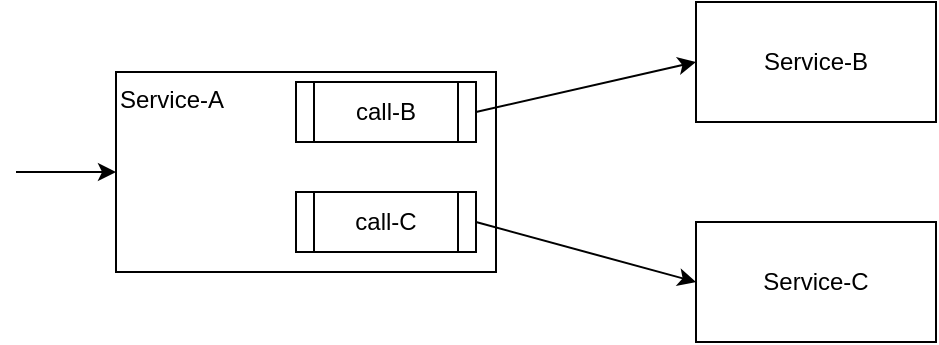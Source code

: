 <mxfile version="12.9.4" pages="3"><diagram id="dNtwd1IKADprjhsgV9ya" name="DS-no-circuit-breaker-applied"><mxGraphModel dx="1113" dy="549" grid="1" gridSize="10" guides="1" tooltips="1" connect="1" arrows="1" fold="1" page="1" pageScale="1" pageWidth="850" pageHeight="1100" math="0" shadow="0"><root><mxCell id="0"/><mxCell id="1" parent="0"/><mxCell id="fdPVWx2x6nYwUCfKojd8-3" value="Service-A" style="rounded=0;whiteSpace=wrap;html=1;align=left;verticalAlign=top;" vertex="1" parent="1"><mxGeometry x="170" y="70" width="190" height="100" as="geometry"/></mxCell><mxCell id="fdPVWx2x6nYwUCfKojd8-4" value="Service-B" style="rounded=0;whiteSpace=wrap;html=1;" vertex="1" parent="1"><mxGeometry x="460" y="35" width="120" height="60" as="geometry"/></mxCell><mxCell id="fdPVWx2x6nYwUCfKojd8-5" value="Service-C" style="rounded=0;whiteSpace=wrap;html=1;" vertex="1" parent="1"><mxGeometry x="460" y="145" width="120" height="60" as="geometry"/></mxCell><mxCell id="fdPVWx2x6nYwUCfKojd8-6" value="" style="endArrow=classic;html=1;entryX=0;entryY=0.5;entryDx=0;entryDy=0;exitX=1;exitY=0.5;exitDx=0;exitDy=0;" edge="1" parent="1" source="dl1If27zB5ijs74f_Sng-1" target="fdPVWx2x6nYwUCfKojd8-4"><mxGeometry width="50" height="50" relative="1" as="geometry"><mxPoint x="370" y="190" as="sourcePoint"/><mxPoint x="420" y="140" as="targetPoint"/></mxGeometry></mxCell><mxCell id="fdPVWx2x6nYwUCfKojd8-7" value="" style="endArrow=classic;html=1;entryX=0;entryY=0.5;entryDx=0;entryDy=0;exitX=1;exitY=0.5;exitDx=0;exitDy=0;" edge="1" parent="1" source="dl1If27zB5ijs74f_Sng-2" target="fdPVWx2x6nYwUCfKojd8-5"><mxGeometry width="50" height="50" relative="1" as="geometry"><mxPoint x="350" y="135" as="sourcePoint"/><mxPoint x="460" y="70" as="targetPoint"/></mxGeometry></mxCell><mxCell id="NiVMKj40ENk50BJ4Y4Ha-1" value="" style="endArrow=classic;html=1;entryX=0;entryY=0.5;entryDx=0;entryDy=0;" edge="1" parent="1" target="fdPVWx2x6nYwUCfKojd8-3"><mxGeometry width="50" height="50" relative="1" as="geometry"><mxPoint x="120" y="120" as="sourcePoint"/><mxPoint x="460" y="100" as="targetPoint"/></mxGeometry></mxCell><mxCell id="dl1If27zB5ijs74f_Sng-1" value="call-B" style="shape=process;whiteSpace=wrap;html=1;backgroundOutline=1;" vertex="1" parent="1"><mxGeometry x="260" y="75" width="90" height="30" as="geometry"/></mxCell><mxCell id="dl1If27zB5ijs74f_Sng-2" value="call-C" style="shape=process;whiteSpace=wrap;html=1;backgroundOutline=1;" vertex="1" parent="1"><mxGeometry x="260" y="130" width="90" height="30" as="geometry"/></mxCell></root></mxGraphModel></diagram><diagram id="eESiKi6dbeTAw7N2sF8y" name="DS-circuit-breaker-applied"><mxGraphModel dx="1113" dy="549" grid="1" gridSize="10" guides="1" tooltips="1" connect="1" arrows="1" fold="1" page="1" pageScale="1" pageWidth="850" pageHeight="1100" math="0" shadow="0"><root><mxCell id="hvBt4y__VlBIWTjaZuh4-0"/><mxCell id="hvBt4y__VlBIWTjaZuh4-1" parent="hvBt4y__VlBIWTjaZuh4-0"/><mxCell id="LDibAT-5STS6r6yLVgfR-1" value="Service-B" style="rounded=0;whiteSpace=wrap;html=1;" vertex="1" parent="hvBt4y__VlBIWTjaZuh4-1"><mxGeometry x="460" y="35" width="120" height="60" as="geometry"/></mxCell><mxCell id="LDibAT-5STS6r6yLVgfR-2" value="Service-C" style="rounded=0;whiteSpace=wrap;html=1;" vertex="1" parent="hvBt4y__VlBIWTjaZuh4-1"><mxGeometry x="460" y="145" width="120" height="60" as="geometry"/></mxCell><mxCell id="LDibAT-5STS6r6yLVgfR-3" value="" style="endArrow=classic;html=1;entryX=0;entryY=0.5;entryDx=0;entryDy=0;exitX=1;exitY=0.5;exitDx=0;exitDy=0;" edge="1" parent="hvBt4y__VlBIWTjaZuh4-1" source="LDibAT-5STS6r6yLVgfR-6" target="LDibAT-5STS6r6yLVgfR-1"><mxGeometry width="50" height="50" relative="1" as="geometry"><mxPoint x="370" y="190" as="sourcePoint"/><mxPoint x="420" y="140" as="targetPoint"/></mxGeometry></mxCell><mxCell id="LDibAT-5STS6r6yLVgfR-5" value="" style="endArrow=classic;html=1;entryX=0;entryY=0.5;entryDx=0;entryDy=0;" edge="1" parent="hvBt4y__VlBIWTjaZuh4-1" target="LDibAT-5STS6r6yLVgfR-0"><mxGeometry width="50" height="50" relative="1" as="geometry"><mxPoint x="120" y="120" as="sourcePoint"/><mxPoint x="460" y="100" as="targetPoint"/></mxGeometry></mxCell><mxCell id="LDibAT-5STS6r6yLVgfR-6" value="call-B" style="shape=process;whiteSpace=wrap;html=1;backgroundOutline=1;" vertex="1" parent="hvBt4y__VlBIWTjaZuh4-1"><mxGeometry x="260" y="75" width="90" height="30" as="geometry"/></mxCell><mxCell id="LDibAT-5STS6r6yLVgfR-10" value="Applying Circuit Breaker" style="rounded=1;whiteSpace=wrap;html=1;dashed=1;verticalAlign=bottom;" vertex="1" parent="hvBt4y__VlBIWTjaZuh4-1"><mxGeometry x="230" y="120" width="205" height="160" as="geometry"/></mxCell><mxCell id="LDibAT-5STS6r6yLVgfR-7" value="call-C" style="shape=process;whiteSpace=wrap;html=1;backgroundOutline=1;" vertex="1" parent="hvBt4y__VlBIWTjaZuh4-1"><mxGeometry x="260" y="130" width="90" height="30" as="geometry"/></mxCell><mxCell id="LDibAT-5STS6r6yLVgfR-9" value="" style="endArrow=classic;html=1;exitX=1;exitY=0.5;exitDx=0;exitDy=0;dashed=1;" edge="1" parent="hvBt4y__VlBIWTjaZuh4-1" source="LDibAT-5STS6r6yLVgfR-7"><mxGeometry width="50" height="50" relative="1" as="geometry"><mxPoint x="360" y="155" as="sourcePoint"/><mxPoint x="460" y="175" as="targetPoint"/></mxGeometry></mxCell><mxCell id="LDibAT-5STS6r6yLVgfR-8" value="fallback-C" style="rounded=0;whiteSpace=wrap;html=1;dashed=1;" vertex="1" parent="hvBt4y__VlBIWTjaZuh4-1"><mxGeometry x="330" y="210" width="90" height="40" as="geometry"/></mxCell><mxCell id="LDibAT-5STS6r6yLVgfR-4" value="" style="endArrow=classic;html=1;exitX=1;exitY=0.5;exitDx=0;exitDy=0;entryX=0.5;entryY=0;entryDx=0;entryDy=0;" edge="1" parent="hvBt4y__VlBIWTjaZuh4-1" source="LDibAT-5STS6r6yLVgfR-7" target="LDibAT-5STS6r6yLVgfR-8"><mxGeometry width="50" height="50" relative="1" as="geometry"><mxPoint x="350" y="135" as="sourcePoint"/><mxPoint x="380" y="220" as="targetPoint"/></mxGeometry></mxCell><mxCell id="LDibAT-5STS6r6yLVgfR-0" value="Service-A" style="rounded=0;whiteSpace=wrap;html=1;align=left;verticalAlign=top;fillColor=none;" vertex="1" parent="hvBt4y__VlBIWTjaZuh4-1"><mxGeometry x="170" y="70" width="190" height="100" as="geometry"/></mxCell><mxCell id="cZwCHo9yd3fM1dl7V8TA-1" value="" style="shape=umlDestroy;whiteSpace=wrap;html=1;strokeWidth=3;fillColor=#d80073;strokeColor=#A50040;fontColor=#ffffff;" vertex="1" parent="hvBt4y__VlBIWTjaZuh4-1"><mxGeometry x="460" y="160" width="30" height="30" as="geometry"/></mxCell></root></mxGraphModel></diagram><diagram id="arZDo61Sf3KQhO-TanHi" name="Page-3"><mxGraphModel dx="1113" dy="549" grid="1" gridSize="10" guides="1" tooltips="1" connect="1" arrows="1" fold="1" page="1" pageScale="1" pageWidth="850" pageHeight="1100" math="0" shadow="0"><root><mxCell id="1-IktQY4uyJ1ALDhWGqh-0"/><mxCell id="1-IktQY4uyJ1ALDhWGqh-1" parent="1-IktQY4uyJ1ALDhWGqh-0"/><mxCell id="VDnjVa9sN5EOvanEDgN_-0" value="Service-B" style="rounded=0;whiteSpace=wrap;html=1;" vertex="1" parent="1-IktQY4uyJ1ALDhWGqh-1"><mxGeometry x="410" y="320" width="120" height="60" as="geometry"/></mxCell><mxCell id="VDnjVa9sN5EOvanEDgN_-1" value="Service-C" style="rounded=0;whiteSpace=wrap;html=1;" vertex="1" parent="1-IktQY4uyJ1ALDhWGqh-1"><mxGeometry x="410" y="430" width="120" height="60" as="geometry"/></mxCell><mxCell id="VDnjVa9sN5EOvanEDgN_-2" value="" style="endArrow=classic;html=1;entryX=0;entryY=0.5;entryDx=0;entryDy=0;exitX=1;exitY=0.5;exitDx=0;exitDy=0;" edge="1" parent="1-IktQY4uyJ1ALDhWGqh-1" source="VDnjVa9sN5EOvanEDgN_-4" target="VDnjVa9sN5EOvanEDgN_-0"><mxGeometry width="50" height="50" relative="1" as="geometry"><mxPoint x="320" y="475" as="sourcePoint"/><mxPoint x="370" y="425" as="targetPoint"/></mxGeometry></mxCell><mxCell id="VDnjVa9sN5EOvanEDgN_-3" value="" style="endArrow=classic;html=1;entryX=0;entryY=0.5;entryDx=0;entryDy=0;" edge="1" parent="1-IktQY4uyJ1ALDhWGqh-1" target="VDnjVa9sN5EOvanEDgN_-10"><mxGeometry width="50" height="50" relative="1" as="geometry"><mxPoint x="70" y="405" as="sourcePoint"/><mxPoint x="410" y="385" as="targetPoint"/></mxGeometry></mxCell><mxCell id="VDnjVa9sN5EOvanEDgN_-4" value="call-B" style="shape=process;whiteSpace=wrap;html=1;backgroundOutline=1;" vertex="1" parent="1-IktQY4uyJ1ALDhWGqh-1"><mxGeometry x="210" y="360" width="90" height="30" as="geometry"/></mxCell><mxCell id="VDnjVa9sN5EOvanEDgN_-5" value="Applying Circuit Breaker" style="rounded=1;whiteSpace=wrap;html=1;dashed=1;verticalAlign=bottom;" vertex="1" parent="1-IktQY4uyJ1ALDhWGqh-1"><mxGeometry x="180" y="405" width="205" height="160" as="geometry"/></mxCell><mxCell id="VDnjVa9sN5EOvanEDgN_-6" value="call-C" style="shape=process;whiteSpace=wrap;html=1;backgroundOutline=1;" vertex="1" parent="1-IktQY4uyJ1ALDhWGqh-1"><mxGeometry x="210" y="415" width="90" height="30" as="geometry"/></mxCell><mxCell id="VDnjVa9sN5EOvanEDgN_-7" value="" style="endArrow=classic;html=1;exitX=1;exitY=0.5;exitDx=0;exitDy=0;dashed=1;" edge="1" parent="1-IktQY4uyJ1ALDhWGqh-1" source="VDnjVa9sN5EOvanEDgN_-6"><mxGeometry width="50" height="50" relative="1" as="geometry"><mxPoint x="310" y="440" as="sourcePoint"/><mxPoint x="410" y="460" as="targetPoint"/></mxGeometry></mxCell><mxCell id="VDnjVa9sN5EOvanEDgN_-8" value="fallback-C" style="rounded=0;whiteSpace=wrap;html=1;dashed=1;" vertex="1" parent="1-IktQY4uyJ1ALDhWGqh-1"><mxGeometry x="280" y="495" width="90" height="40" as="geometry"/></mxCell><mxCell id="VDnjVa9sN5EOvanEDgN_-9" value="" style="endArrow=classic;html=1;exitX=1;exitY=0.5;exitDx=0;exitDy=0;entryX=0.5;entryY=0;entryDx=0;entryDy=0;" edge="1" parent="1-IktQY4uyJ1ALDhWGqh-1" source="VDnjVa9sN5EOvanEDgN_-6" target="VDnjVa9sN5EOvanEDgN_-8"><mxGeometry width="50" height="50" relative="1" as="geometry"><mxPoint x="300" y="420" as="sourcePoint"/><mxPoint x="330" y="505" as="targetPoint"/></mxGeometry></mxCell><mxCell id="VDnjVa9sN5EOvanEDgN_-10" value="Service-A" style="rounded=0;whiteSpace=wrap;html=1;align=left;verticalAlign=top;fillColor=none;" vertex="1" parent="1-IktQY4uyJ1ALDhWGqh-1"><mxGeometry x="120" y="355" width="190" height="100" as="geometry"/></mxCell><mxCell id="VDnjVa9sN5EOvanEDgN_-11" value="" style="shape=umlDestroy;whiteSpace=wrap;html=1;strokeWidth=3;fillColor=#d80073;strokeColor=#A50040;fontColor=#ffffff;" vertex="1" parent="1-IktQY4uyJ1ALDhWGqh-1"><mxGeometry x="410" y="445" width="30" height="30" as="geometry"/></mxCell><mxCell id="VDnjVa9sN5EOvanEDgN_-51" value="Pull Metrics from&lt;br&gt;/actuator/prometheus" style="edgeStyle=orthogonalEdgeStyle;rounded=0;orthogonalLoop=1;jettySize=auto;html=1;exitX=0;exitY=0.5;exitDx=0;exitDy=0;entryX=0.5;entryY=0;entryDx=0;entryDy=0;dashed=1;" edge="1" parent="1-IktQY4uyJ1ALDhWGqh-1" source="VDnjVa9sN5EOvanEDgN_-48" target="VDnjVa9sN5EOvanEDgN_-10"><mxGeometry x="0.333" relative="1" as="geometry"><mxPoint as="offset"/></mxGeometry></mxCell><mxCell id="VDnjVa9sN5EOvanEDgN_-48" value="" style="shape=image;verticalLabelPosition=bottom;labelBackgroundColor=#ffffff;verticalAlign=top;aspect=fixed;imageAspect=0;image=https://leanpub.com/site_images1/rpcmonitor/prometheus-logo.jpg;" vertex="1" parent="1-IktQY4uyJ1ALDhWGqh-1"><mxGeometry x="260" y="170" width="212.87" height="70" as="geometry"/></mxCell><mxCell id="VDnjVa9sN5EOvanEDgN_-54" value="" style="edgeStyle=orthogonalEdgeStyle;rounded=0;orthogonalLoop=1;jettySize=auto;html=1;dashed=1;" edge="1" parent="1-IktQY4uyJ1ALDhWGqh-1" source="VDnjVa9sN5EOvanEDgN_-53" target="VDnjVa9sN5EOvanEDgN_-48"><mxGeometry relative="1" as="geometry"/></mxCell><mxCell id="VDnjVa9sN5EOvanEDgN_-53" value="" style="shape=image;verticalLabelPosition=bottom;labelBackgroundColor=#ffffff;verticalAlign=top;aspect=fixed;imageAspect=0;image=https://www.neteye-blog.com/wp-content/uploads/2017/12/Grafana.png;imageBackground=#ffffff;" vertex="1" parent="1-IktQY4uyJ1ALDhWGqh-1"><mxGeometry x="560" y="170" width="157.5" height="70" as="geometry"/></mxCell></root></mxGraphModel></diagram></mxfile>